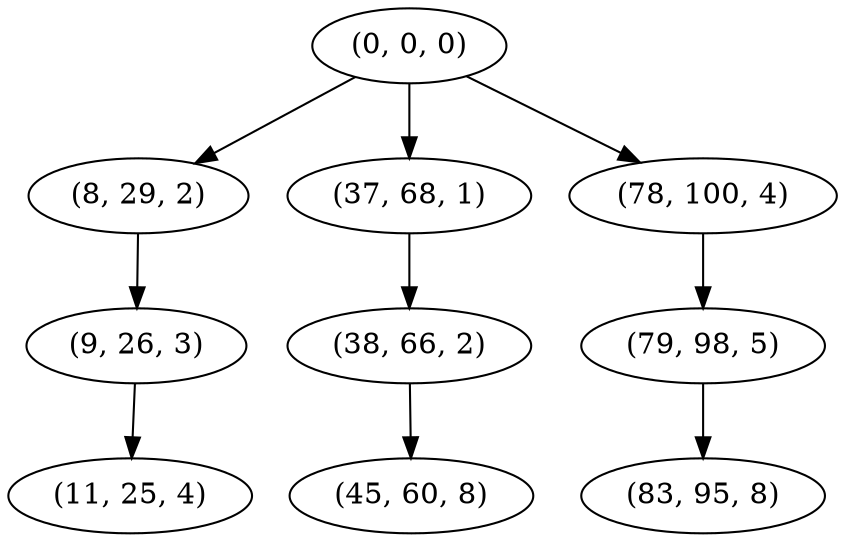 digraph tree {
    "(0, 0, 0)";
    "(8, 29, 2)";
    "(9, 26, 3)";
    "(11, 25, 4)";
    "(37, 68, 1)";
    "(38, 66, 2)";
    "(45, 60, 8)";
    "(78, 100, 4)";
    "(79, 98, 5)";
    "(83, 95, 8)";
    "(0, 0, 0)" -> "(8, 29, 2)";
    "(0, 0, 0)" -> "(37, 68, 1)";
    "(0, 0, 0)" -> "(78, 100, 4)";
    "(8, 29, 2)" -> "(9, 26, 3)";
    "(9, 26, 3)" -> "(11, 25, 4)";
    "(37, 68, 1)" -> "(38, 66, 2)";
    "(38, 66, 2)" -> "(45, 60, 8)";
    "(78, 100, 4)" -> "(79, 98, 5)";
    "(79, 98, 5)" -> "(83, 95, 8)";
}
